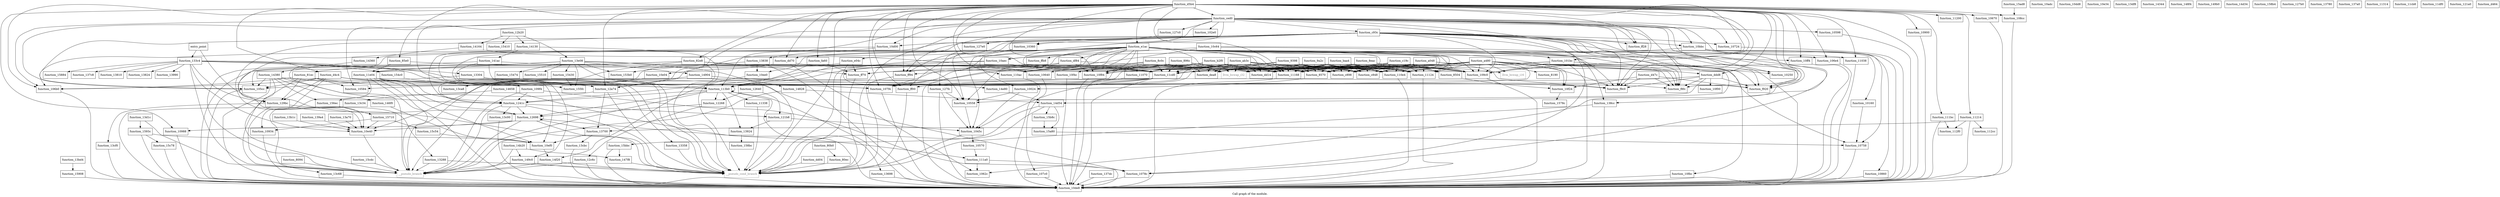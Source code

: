 digraph "Call graph of the module." {
  label="Call graph of the module.";
  node [shape=record];

  Node_function_ffb8 [label="{function_ffb8}"];
  Node_function_10024 [label="{function_10024}"];
  Node_function_10adc [label="{function_10adc}"];
  Node_function_10160 [label="{function_10160}"];
  Node_function_101bc [label="{function_101bc}"];
  Node_function_107c0 [label="{function_107c0}"];
  Node_function_10ff4 [label="{function_10ff4}"];
  Node_function_107f4 [label="{function_107f4}"];
  Node_function_10aec [label="{function_10aec}"];
  Node_function_ddd8 [label="{function_ddd8}"];
  Node_function_10250 [label="{function_10250}"];
  Node_function_dea8 [label="{function_dea8}"];
  Node_function_fa60 [label="{function_fa60}"];
  Node_function_10bbc [label="{function_10bbc}"];
  Node_function_106e4 [label="{function_106e4}"];
  Node_function_102e0 [label="{function_102e0}"];
  Node_function_10360 [label="{function_10360}"];
  Node_function_10c64 [label="{function_10c64}"];
  Node_function_1045c [label="{function_1045c}"];
  Node_function_10558 [label="{function_10558}"];
  Node_function_10570 [label="{function_10570}"];
  Node_function_10d00 [label="{function_10d00}"];
  Node_function_dd70 [label="{function_dd70}"];
  Node_function_11168 [label="{function_11168}"];
  Node_function_109f4 [label="{function_109f4}"];
  Node_function_10584 [label="{function_10584}"];
  Node_function_10598 [label="{function_10598}"];
  Node_function_10dd8 [label="{function_10dd8}"];
  Node_function_11038 [label="{function_11038}"];
  Node_function_10860 [label="{function_10860}"];
  Node_function_108cc [label="{function_108cc}"];
  Node_function_df84 [label="{function_df84}"];
  Node_function_e04c [label="{function_e04c}"];
  Node_function_ff00 [label="{function_ff00}"];
  Node_function_10de8 [label="{function_10de8}"];
  Node_function_10e04 [label="{function_10e04}"];
  Node_function_10e34 [label="{function_10e34}"];
  Node_function_105cc [label="{function_105cc}"];
  Node_function_1062c [label="{function_1062c}"];
  Node_function_10e40 [label="{function_10e40}"];
  Node_function_11070 [label="{function_11070}"];
  Node_function_10900 [label="{function_10900}"];
  Node_function_10934 [label="{function_10934}"];
  Node_function_110ac [label="{function_110ac}"];
  Node_function_10988 [label="{function_10988}"];
  Node_function_ff28 [label="{function_ff28}"];
  Node_function_10ee0 [label="{function_10ee0}"];
  Node_function_10724 [label="{function_10724}"];
  Node_function_10ef0 [label="{function_10ef0}"];
  Node_function_10640 [label="{function_10640}"];
  Node_function_10f00 [label="{function_10f00}"];
  Node_function_10f24 [label="{function_10f24}"];
  Node_function_110e4 [label="{function_110e4}"];
  Node_function_109c0 [label="{function_109c0}"];
  Node_function_e1ac [label="{function_e1ac}"];
  Node_function_10670 [label="{function_10670}"];
  Node_function_f8fc [label="{function_f8fc}"];
  Node_function_11124 [label="{function_11124}"];
  Node_function_ff70 [label="{function_ff70}"];
  Node_function_10758 [label="{function_10758}"];
  Node_function_10f4c [label="{function_10f4c}"];
  Node_function_106b0 [label="{function_106b0}"];
  Node_function_10f84 [label="{function_10f84}"];
  Node_function_f920 [label="{function_f920}"];
  Node_function_f9c0 [label="{function_f9c0}"];
  Node_function_ff94 [label="{function_ff94}"];
  Node_function_10fbc [label="{function_10fbc}"];
  Node_function_13df8 [label="{function_13df8}"];
  Node_function_13e08 [label="{function_13e08}"];
  Node_function_14130 [label="{function_14130}"];
  Node_function_14164 [label="{function_14164}"];
  Node_function_141ac [label="{function_141ac}"];
  Node_function_14344 [label="{function_14344}"];
  Node_function_14360 [label="{function_14360}"];
  Node_function_14380 [label="{function_14380}"];
  Node_function_14658 [label="{function_14658}"];
  Node_function_146f0 [label="{function_146f0}"];
  Node_function_147f8 [label="{function_147f8}"];
  Node_function_14828 [label="{function_14828}"];
  Node_function_148f4 [label="{function_148f4}"];
  Node_function_14904 [label="{function_14904}"];
  Node_function_149b0 [label="{function_149b0}"];
  Node_function_149c0 [label="{function_149c0}"];
  Node_function_14b20 [label="{function_14b20}"];
  Node_function_14d34 [label="{function_14d34}"];
  Node_function_14d54 [label="{function_14d54}"];
  Node_function_14e80 [label="{function_14e80}"];
  Node_function_14f20 [label="{function_14f20}"];
  Node_function_153b0 [label="{function_153b0}"];
  Node_function_15410 [label="{function_15410}"];
  Node_function_15430 [label="{function_15430}"];
  Node_function_15474 [label="{function_15474}"];
  Node_function_154c0 [label="{function_154c0}"];
  Node_function_15510 [label="{function_15510}"];
  Node_function_155fc [label="{function_155fc}"];
  Node_function_156ec [label="{function_156ec}"];
  Node_function_15710 [label="{function_15710}"];
  Node_function_1578c [label="{function_1578c}"];
  Node_function_15884 [label="{function_15884}"];
  Node_function_158b4 [label="{function_158b4}"];
  Node_function_158bc [label="{function_158bc}"];
  Node_function_15908 [label="{function_15908}"];
  Node_function_1593c [label="{function_1593c}"];
  Node_function_15a80 [label="{function_15a80}"];
  Node_function_15ad8 [label="{function_15ad8}"];
  Node_function_15b8c [label="{function_15b8c}"];
  Node_function_15bbc [label="{function_15bbc}"];
  Node_function_15c54 [label="{function_15c54}"];
  Node_function_15c78 [label="{function_15c78}"];
  Node_function_15cdc [label="{function_15cdc}"];
  Node_llvm_bswap_i32 [color="gray50", fontcolor="gray50", label="{llvm_bswap_i32}"];
  Node_llvm_bswap_i16 [color="gray50", fontcolor="gray50", label="{llvm_bswap_i16}"];
  Node_function_127b0 [label="{function_127b0}"];
  Node_function_127c0 [label="{function_127c0}"];
  Node_function_127e0 [label="{function_127e0}"];
  Node_function_127fc [label="{function_127fc}"];
  Node_function_129bc [label="{function_129bc}"];
  Node_function_12a74 [label="{function_12a74}"];
  Node_function_12b20 [label="{function_12b20}"];
  Node_function_12c6c [label="{function_12c6c}"];
  Node_function_13288 [label="{function_13288}"];
  Node_function_13358 [label="{function_13358}"];
  Node_function_133c4 [label="{function_133c4}"];
  Node_function_13698 [label="{function_13698}"];
  Node_function_13700 [label="{function_13700}"];
  Node_function_13780 [label="{function_13780}"];
  Node_function_137a0 [label="{function_137a0}"];
  Node_function_137c8 [label="{function_137c8}"];
  Node_function_137dc [label="{function_137dc}"];
  Node_function_13810 [label="{function_13810}"];
  Node_function_13824 [label="{function_13824}"];
  Node_function_13838 [label="{function_13838}"];
  Node_function_138cc [label="{function_138cc}"];
  Node_function_13924 [label="{function_13924}"];
  Node_function_13990 [label="{function_13990}"];
  Node_function_139a4 [label="{function_139a4}"];
  Node_function_13a70 [label="{function_13a70}"];
  Node_function_13b1c [label="{function_13b1c}"];
  Node_function_13bd4 [label="{function_13bd4}"];
  Node_function_13c00 [label="{function_13c00}"];
  Node_function_13c34 [label="{function_13c34}"];
  Node_function_13c68 [label="{function_13c68}"];
  Node_function_13ca8 [label="{function_13ca8}"];
  Node_function_13cbc [label="{function_13cbc}"];
  Node_function_13cf0 [label="{function_13cf0}"];
  Node_function_13d1c [label="{function_13d1c}"];
  Node_function_111a0 [label="{function_111a0}"];
  Node_function_13304 [label="{function_13304}"];
  Node_function_111bc [label="{function_111bc}"];
  Node_function_11200 [label="{function_11200}"];
  Node_function_11214 [label="{function_11214}"];
  Node_function_112cc [label="{function_112cc}"];
  Node_function_112f0 [label="{function_112f0}"];
  Node_function_11314 [label="{function_11314}"];
  Node_function_11338 [label="{function_11338}"];
  Node_function_113b0 [label="{function_113b0}"];
  Node_function_11cb8 [label="{function_11cb8}"];
  Node_function_11cd0 [label="{function_11cd0}"];
  Node_function_11df0 [label="{function_11df0}"];
  Node_function_11e04 [label="{function_11e04}"];
  Node_function_121a0 [label="{function_121a0}"];
  Node_function_121b8 [label="{function_121b8}"];
  Node_function_12268 [label="{function_12268}"];
  Node_function_1241c [label="{function_1241c}"];
  Node_function_12640 [label="{function_12640}"];
  Node_function_12698 [label="{function_12698}"];
  Node_function_1078c [label="{function_1078c}"];
  Node___pseudo_branch [color="gray50", fontcolor="gray50", label="{__pseudo_branch}"];
  Node___pseudo_cond_branch [color="gray50", fontcolor="gray50", label="{__pseudo_cond_branch}"];
  Node_function_8094 [label="{function_8094}"];
  Node_function_80b0 [label="{function_80b0}"];
  Node_function_80ec [label="{function_80ec}"];
  Node_entry_point [label="{entry_point}"];
  Node_function_8190 [label="{function_8190}"];
  Node_function_81ec [label="{function_81ec}"];
  Node_function_82e8 [label="{function_82e8}"];
  Node_function_8504 [label="{function_8504}"];
  Node_function_8570 [label="{function_8570}"];
  Node_function_85e0 [label="{function_85e0}"];
  Node_function_896c [label="{function_896c}"];
  Node_function_8c0c [label="{function_8c0c}"];
  Node_function_8eac [label="{function_8eac}"];
  Node_function_9398 [label="{function_9398}"];
  Node_function_9a2c [label="{function_9a2c}"];
  Node_function_a048 [label="{function_a048}"];
  Node_function_a480 [label="{function_a480}"];
  Node_function_ab3c [label="{function_ab3c}"];
  Node_function_b2f0 [label="{function_b2f0}"];
  Node_function_baa4 [label="{function_baa4}"];
  Node_function_c19c [label="{function_c19c}"];
  Node_function_c848 [label="{function_c848}"];
  Node_function_c898 [label="{function_c898}"];
  Node_function_c93c [label="{function_c93c}"];
  Node_function_ced0 [label="{function_ced0}"];
  Node_function_d464 [label="{function_d464}"];
  Node_function_d47c [label="{function_d47c}"];
  Node_function_d4c4 [label="{function_d4c4}"];
  Node_function_d5b4 [label="{function_d5b4}"];
  Node_function_dd04 [label="{function_dd04}"];
  Node_function_dd14 [label="{function_dd14}"];
  Node_function_10024 -> Node_function_1045c;
  Node_function_10024 -> Node_function_10558;
  Node_function_10160 -> Node_function_10758;
  Node_function_101bc -> Node_function_11168;
  Node_function_101bc -> Node_function_10de8;
  Node_function_101bc -> Node_function_109c0;
  Node_function_101bc -> Node_function_10f84;
  Node_function_101bc -> Node_function_10fbc;
  Node_function_107c0 -> Node_function_10de8;
  Node_function_10ff4 -> Node_function_10de8;
  Node_function_107f4 -> Node_function_10de8;
  Node_function_10aec -> Node_function_113b0;
  Node_function_10aec -> Node_function_11cd0;
  Node_function_10aec -> Node_function_1241c;
  Node_function_ddd8 -> Node_function_10558;
  Node_function_ddd8 -> Node_function_ff00;
  Node_function_ddd8 -> Node_function_10f00;
  Node_function_ddd8 -> Node_function_f8fc;
  Node_function_ddd8 -> Node_function_f920;
  Node_function_ddd8 -> Node_function_f9c0;
  Node_function_fa60 -> Node_function_ff70;
  Node_function_fa60 -> Node_function_113b0;
  Node_function_10bbc -> Node_function_10aec;
  Node_function_10bbc -> Node_function_10860;
  Node_function_10bbc -> Node_function_10de8;
  Node_function_10bbc -> Node_function_138cc;
  Node_function_106e4 -> Node_function_10de8;
  Node_function_10360 -> Node_function_1045c;
  Node_function_10360 -> Node_function_10558;
  Node_function_10c64 -> Node_function_107f4;
  Node_function_10c64 -> Node_function_10aec;
  Node_function_10c64 -> Node_function_10de8;
  Node_function_10c64 -> Node_function_138cc;
  Node_function_1045c -> Node_function_10570;
  Node_function_1045c -> Node___pseudo_cond_branch;
  Node_function_10558 -> Node_function_1045c;
  Node_function_10570 -> Node_function_111a0;
  Node_function_10d00 -> Node_function_13838;
  Node_function_10d00 -> Node___pseudo_branch;
  Node_function_dd70 -> Node_function_10584;
  Node_function_dd70 -> Node_function_10e04;
  Node_function_dd70 -> Node_function_1062c;
  Node_function_dd70 -> Node_function_10640;
  Node_function_11168 -> Node_function_10de8;
  Node_function_109f4 -> Node_function_10de8;
  Node_function_109f4 -> Node_function_1241c;
  Node_function_109f4 -> Node___pseudo_branch;
  Node_function_10598 -> Node_function_10de8;
  Node_function_11038 -> Node_function_10de8;
  Node_function_10860 -> Node_function_10de8;
  Node_function_108cc -> Node_function_10de8;
  Node_function_df84 -> Node_function_107f4;
  Node_function_df84 -> Node_function_11168;
  Node_function_df84 -> Node_function_10f84;
  Node_function_df84 -> Node_function_ff94;
  Node_function_df84 -> Node___pseudo_cond_branch;
  Node_function_e04c -> Node_function_ff00;
  Node_function_e04c -> Node_function_ff70;
  Node_function_e04c -> Node_function_113b0;
  Node_function_e04c -> Node_function_11e04;
  Node_function_ff00 -> Node___pseudo_cond_branch;
  Node_function_10e04 -> Node_function_13ca8;
  Node_function_105cc -> Node_function_10de8;
  Node_function_10e40 -> Node___pseudo_branch;
  Node_function_11070 -> Node_function_10de8;
  Node_function_10900 -> Node_function_10de8;
  Node_function_10934 -> Node_function_10de8;
  Node_function_110ac -> Node_function_10de8;
  Node_function_10988 -> Node_function_10de8;
  Node_function_10ee0 -> Node_function_14f20;
  Node_function_10724 -> Node_function_10de8;
  Node_function_10ef0 -> Node_function_14f20;
  Node_function_10640 -> Node_function_107c0;
  Node_function_10f24 -> Node_function_1578c;
  Node_function_110e4 -> Node_function_10de8;
  Node_function_109c0 -> Node_function_10de8;
  Node_function_e1ac -> Node_function_ffb8;
  Node_function_e1ac -> Node_function_101bc;
  Node_function_e1ac -> Node_function_10ff4;
  Node_function_e1ac -> Node_function_107f4;
  Node_function_e1ac -> Node_function_106e4;
  Node_function_e1ac -> Node_function_10558;
  Node_function_e1ac -> Node_function_dd70;
  Node_function_e1ac -> Node_function_11168;
  Node_function_e1ac -> Node_function_11038;
  Node_function_e1ac -> Node_function_df84;
  Node_function_e1ac -> Node_function_e04c;
  Node_function_e1ac -> Node_function_10de8;
  Node_function_e1ac -> Node_function_11070;
  Node_function_e1ac -> Node_function_110ac;
  Node_function_e1ac -> Node_function_10ee0;
  Node_function_e1ac -> Node_function_10ef0;
  Node_function_e1ac -> Node_function_10640;
  Node_function_e1ac -> Node_function_10f24;
  Node_function_e1ac -> Node_function_110e4;
  Node_function_e1ac -> Node_function_109c0;
  Node_function_e1ac -> Node_function_f8fc;
  Node_function_e1ac -> Node_function_11124;
  Node_function_e1ac -> Node_function_106b0;
  Node_function_e1ac -> Node_function_10f84;
  Node_function_e1ac -> Node_function_f920;
  Node_function_e1ac -> Node_function_f9c0;
  Node_function_e1ac -> Node_llvm_bswap_i32;
  Node_function_e1ac -> Node_function_129bc;
  Node_function_e1ac -> Node_function_11cd0;
  Node_function_e1ac -> Node___pseudo_cond_branch;
  Node_function_e1ac -> Node_function_c848;
  Node_function_e1ac -> Node_function_c898;
  Node_function_e1ac -> Node_function_dd14;
  Node_function_10670 -> Node_function_10de8;
  Node_function_11124 -> Node_function_10de8;
  Node_function_ff70 -> Node___pseudo_cond_branch;
  Node_function_10758 -> Node_function_10de8;
  Node_function_10f4c -> Node_function_10de8;
  Node_function_106b0 -> Node_function_10de8;
  Node_function_10f84 -> Node_function_10de8;
  Node_function_ff94 -> Node___pseudo_cond_branch;
  Node_function_10fbc -> Node_function_10de8;
  Node_function_13e08 -> Node_function_10e40;
  Node_function_13e08 -> Node_function_14828;
  Node_function_13e08 -> Node_function_14904;
  Node_function_13e08 -> Node_function_14d54;
  Node_function_13e08 -> Node_function_153b0;
  Node_function_13e08 -> Node_function_15430;
  Node_function_13e08 -> Node_function_15474;
  Node_function_13e08 -> Node_function_15510;
  Node_function_13e08 -> Node_function_155fc;
  Node_function_13e08 -> Node_function_113b0;
  Node_function_13e08 -> Node_function_11e04;
  Node_function_14130 -> Node_function_141ac;
  Node_function_14130 -> Node_function_1241c;
  Node_function_14130 -> Node___pseudo_cond_branch;
  Node_function_14164 -> Node_function_14360;
  Node_function_14164 -> Node_function_11cd0;
  Node_function_141ac -> Node_function_109c0;
  Node_function_141ac -> Node_function_149c0;
  Node_function_141ac -> Node___pseudo_branch;
  Node_function_141ac -> Node___pseudo_cond_branch;
  Node_function_14360 -> Node_function_14380;
  Node_function_14380 -> Node_function_107f4;
  Node_function_14380 -> Node_function_10de8;
  Node_function_14380 -> Node_function_105cc;
  Node_function_14380 -> Node_function_146f0;
  Node_function_14380 -> Node_function_156ec;
  Node_function_14380 -> Node_function_113b0;
  Node_function_14380 -> Node_function_1241c;
  Node_function_14380 -> Node___pseudo_branch;
  Node_function_14658 -> Node_function_10de8;
  Node_function_14658 -> Node_function_156ec;
  Node_function_146f0 -> Node_function_10ef0;
  Node_function_147f8 -> Node___pseudo_cond_branch;
  Node_function_14828 -> Node_function_14d54;
  Node_function_14828 -> Node___pseudo_branch;
  Node_function_14904 -> Node_function_14e80;
  Node_function_14904 -> Node___pseudo_branch;
  Node_function_14904 -> Node___pseudo_cond_branch;
  Node_function_149c0 -> Node___pseudo_branch;
  Node_function_149c0 -> Node___pseudo_cond_branch;
  Node_function_14b20 -> Node_function_147f8;
  Node_function_14b20 -> Node_function_149c0;
  Node_function_14b20 -> Node___pseudo_branch;
  Node_function_14d54 -> Node_function_15a80;
  Node_function_14d54 -> Node_function_15b8c;
  Node_function_14d54 -> Node_function_15bbc;
  Node_function_14d54 -> Node___pseudo_cond_branch;
  Node_function_14e80 -> Node_function_14d54;
  Node_function_14f20 -> Node___pseudo_branch;
  Node_function_14f20 -> Node___pseudo_cond_branch;
  Node_function_15430 -> Node_function_155fc;
  Node_function_154c0 -> Node_function_155fc;
  Node_function_156ec -> Node_function_15710;
  Node_function_15710 -> Node_function_10e40;
  Node_function_15710 -> Node_function_10934;
  Node_function_15710 -> Node_function_15c54;
  Node_function_15908 -> Node_function_10de8;
  Node_function_1593c -> Node_function_10de8;
  Node_function_1593c -> Node_function_10ef0;
  Node_function_1593c -> Node_function_15c78;
  Node_function_15a80 -> Node_function_10758;
  Node_function_15ad8 -> Node_function_108cc;
  Node_function_15b8c -> Node_function_15a80;
  Node_function_15bbc -> Node_function_10de8;
  Node_function_15bbc -> Node_function_147f8;
  Node_function_15c54 -> Node_function_10ef0;
  Node_function_15c78 -> Node_function_10de8;
  Node_function_15cdc -> Node___pseudo_branch;
  Node_function_127c0 -> Node_function_127e0;
  Node_function_127e0 -> Node_function_127fc;
  Node_function_127fc -> Node_function_1045c;
  Node_function_127fc -> Node_function_10558;
  Node_function_127fc -> Node_function_10de8;
  Node_function_129bc -> Node_function_13288;
  Node_function_129bc -> Node_function_13cf0;
  Node_function_129bc -> Node___pseudo_branch;
  Node_function_129bc -> Node___pseudo_cond_branch;
  Node_function_12a74 -> Node_function_13700;
  Node_function_12a74 -> Node_function_13c34;
  Node_function_12a74 -> Node___pseudo_cond_branch;
  Node_function_12b20 -> Node_function_13e08;
  Node_function_12b20 -> Node_function_14130;
  Node_function_12b20 -> Node_function_14164;
  Node_function_12b20 -> Node_function_15410;
  Node_function_12c6c -> Node_function_10de8;
  Node_function_12c6c -> Node___pseudo_branch;
  Node_function_13288 -> Node___pseudo_branch;
  Node_function_13288 -> Node___pseudo_cond_branch;
  Node_function_13358 -> Node___pseudo_cond_branch;
  Node_function_133c4 -> Node_function_10e40;
  Node_function_133c4 -> Node_function_154c0;
  Node_function_133c4 -> Node_function_15884;
  Node_function_133c4 -> Node_function_129bc;
  Node_function_133c4 -> Node_function_13358;
  Node_function_133c4 -> Node_function_137c8;
  Node_function_133c4 -> Node_function_13810;
  Node_function_133c4 -> Node_function_13824;
  Node_function_133c4 -> Node_function_13990;
  Node_function_133c4 -> Node_function_13304;
  Node_function_133c4 -> Node___pseudo_branch;
  Node_function_133c4 -> Node___pseudo_cond_branch;
  Node_function_13698 -> Node_function_10de8;
  Node_function_13700 -> Node_function_10ef0;
  Node_function_13700 -> Node_function_13cbc;
  Node_function_137dc -> Node_function_10de8;
  Node_function_13838 -> Node_function_10de8;
  Node_function_13838 -> Node_function_10ee0;
  Node_function_13838 -> Node_function_153b0;
  Node_function_138cc -> Node_function_10de8;
  Node_function_138cc -> Node___pseudo_cond_branch;
  Node_function_13924 -> Node_function_158bc;
  Node_function_139a4 -> Node_function_10e40;
  Node_function_13a70 -> Node_function_10e40;
  Node_function_13b1c -> Node_function_10e40;
  Node_function_13bd4 -> Node_function_15908;
  Node_function_13c00 -> Node_function_10de8;
  Node_function_13c34 -> Node_function_10de8;
  Node_function_13c68 -> Node_function_10de8;
  Node_function_13cbc -> Node_function_10de8;
  Node_function_13cf0 -> Node_function_10de8;
  Node_function_13d1c -> Node_function_1593c;
  Node_function_13d1c -> Node___pseudo_branch;
  Node_function_111a0 -> Node_function_1062c;
  Node_function_111a0 -> Node_function_1078c;
  Node_function_13304 -> Node_function_107f4;
  Node_function_13304 -> Node_function_105cc;
  Node_function_13304 -> Node___pseudo_cond_branch;
  Node_function_111bc -> Node_function_10de8;
  Node_function_111bc -> Node_function_112f0;
  Node_function_11214 -> Node_function_10de8;
  Node_function_11214 -> Node_function_13700;
  Node_function_11214 -> Node_function_112cc;
  Node_function_11214 -> Node_function_112f0;
  Node_function_11338 -> Node___pseudo_cond_branch;
  Node_function_113b0 -> Node_function_10de8;
  Node_function_113b0 -> Node_function_13698;
  Node_function_113b0 -> Node_function_13924;
  Node_function_113b0 -> Node_function_11338;
  Node_function_113b0 -> Node_function_113b0;
  Node_function_113b0 -> Node_function_12268;
  Node_function_113b0 -> Node_function_1241c;
  Node_function_113b0 -> Node_function_12698;
  Node_function_113b0 -> Node___pseudo_branch;
  Node_function_11cd0 -> Node_function_1045c;
  Node_function_11cd0 -> Node_function_10de8;
  Node_function_11cd0 -> Node_function_10e40;
  Node_function_11cd0 -> Node_function_113b0;
  Node_function_11cd0 -> Node___pseudo_branch;
  Node_function_11e04 -> Node_function_10de8;
  Node_function_11e04 -> Node_function_10ef0;
  Node_function_11e04 -> Node_function_13c68;
  Node_function_11e04 -> Node_function_113b0;
  Node_function_11e04 -> Node_function_1241c;
  Node_function_11e04 -> Node_function_12698;
  Node_function_11e04 -> Node___pseudo_branch;
  Node_function_121b8 -> Node_function_1045c;
  Node_function_121b8 -> Node_function_13924;
  Node_function_12268 -> Node_function_12c6c;
  Node_function_12268 -> Node_function_12698;
  Node_function_1241c -> Node_function_13c00;
  Node_function_1241c -> Node_function_121b8;
  Node_function_1241c -> Node_function_12698;
  Node_function_1241c -> Node___pseudo_branch;
  Node_function_1241c -> Node___pseudo_cond_branch;
  Node_function_12640 -> Node_function_121b8;
  Node_function_12640 -> Node_function_12268;
  Node_function_12698 -> Node_function_10e40;
  Node_function_12698 -> Node_function_10988;
  Node_function_12698 -> Node_function_13700;
  Node_function_12698 -> Node_function_111a0;
  Node_function_12698 -> Node_function_12698;
  Node_function_12698 -> Node___pseudo_branch;
  Node_function_12698 -> Node___pseudo_cond_branch;
  Node_function_1078c -> Node_function_10de8;
  Node_function_8094 -> Node___pseudo_branch;
  Node_function_80b0 -> Node_function_80ec;
  Node_function_80ec -> Node___pseudo_cond_branch;
  Node_entry_point -> Node_function_133c4;
  Node_entry_point -> Node_function_12698;
  Node_function_81ec -> Node_function_10584;
  Node_function_81ec -> Node_function_106b0;
  Node_function_81ec -> Node_function_129bc;
  Node_function_81ec -> Node_function_12a74;
  Node_function_81ec -> Node_function_1078c;
  Node_function_81ec -> Node___pseudo_branch;
  Node_function_82e8 -> Node_function_10de8;
  Node_function_82e8 -> Node_function_ff70;
  Node_function_82e8 -> Node_function_11cd0;
  Node_function_82e8 -> Node_function_1241c;
  Node_function_82e8 -> Node___pseudo_cond_branch;
  Node_function_82e8 -> Node_function_81ec;
  Node_function_8504 -> Node_function_10f24;
  Node_function_8570 -> Node_function_10024;
  Node_function_85e0 -> Node_function_11cd0;
  Node_function_85e0 -> Node_function_11e04;
  Node_function_896c -> Node_function_dea8;
  Node_function_896c -> Node_function_11168;
  Node_function_896c -> Node_function_110ac;
  Node_function_896c -> Node_function_10f4c;
  Node_function_896c -> Node_function_10f84;
  Node_function_896c -> Node_llvm_bswap_i32;
  Node_function_896c -> Node_function_11cd0;
  Node_function_896c -> Node_function_8570;
  Node_function_896c -> Node_function_dd14;
  Node_function_8c0c -> Node_function_dea8;
  Node_function_8c0c -> Node_function_11168;
  Node_function_8c0c -> Node_function_110ac;
  Node_function_8c0c -> Node_function_10f4c;
  Node_function_8c0c -> Node_function_10f84;
  Node_function_8c0c -> Node_llvm_bswap_i32;
  Node_function_8c0c -> Node_function_11cd0;
  Node_function_8c0c -> Node_function_8570;
  Node_function_8c0c -> Node_function_dd14;
  Node_function_8eac -> Node_function_dea8;
  Node_function_8eac -> Node_function_11168;
  Node_function_8eac -> Node_function_110e4;
  Node_function_8eac -> Node_function_109c0;
  Node_function_8eac -> Node_function_11124;
  Node_function_8eac -> Node_llvm_bswap_i32;
  Node_function_8eac -> Node_llvm_bswap_i16;
  Node_function_8eac -> Node_function_11cd0;
  Node_function_8eac -> Node_function_8570;
  Node_function_8eac -> Node_function_c848;
  Node_function_8eac -> Node_function_c898;
  Node_function_8eac -> Node_function_dd14;
  Node_function_9398 -> Node_function_dea8;
  Node_function_9398 -> Node_function_11168;
  Node_function_9398 -> Node_function_110e4;
  Node_function_9398 -> Node_function_109c0;
  Node_function_9398 -> Node_function_11124;
  Node_function_9398 -> Node_function_ff70;
  Node_function_9398 -> Node_llvm_bswap_i32;
  Node_function_9398 -> Node_function_11cd0;
  Node_function_9398 -> Node_function_8570;
  Node_function_9398 -> Node_function_c848;
  Node_function_9398 -> Node_function_c898;
  Node_function_9398 -> Node_function_dd14;
  Node_function_9a2c -> Node_function_dea8;
  Node_function_9a2c -> Node_function_11168;
  Node_function_9a2c -> Node_function_110e4;
  Node_function_9a2c -> Node_function_109c0;
  Node_function_9a2c -> Node_function_11124;
  Node_function_9a2c -> Node_llvm_bswap_i32;
  Node_function_9a2c -> Node_function_11cd0;
  Node_function_9a2c -> Node_function_8570;
  Node_function_9a2c -> Node_function_c848;
  Node_function_9a2c -> Node_function_c898;
  Node_function_9a2c -> Node_function_dd14;
  Node_function_a048 -> Node_function_11168;
  Node_function_a048 -> Node_function_110e4;
  Node_function_a048 -> Node_function_109c0;
  Node_function_a048 -> Node_function_f8fc;
  Node_function_a048 -> Node_function_11124;
  Node_function_a048 -> Node_function_ff70;
  Node_function_a048 -> Node_function_f9c0;
  Node_function_a048 -> Node_llvm_bswap_i32;
  Node_function_a048 -> Node_function_11cd0;
  Node_function_a048 -> Node_function_8570;
  Node_function_a048 -> Node_function_c848;
  Node_function_a048 -> Node_function_c898;
  Node_function_a048 -> Node_function_dd14;
  Node_function_a480 -> Node_function_ddd8;
  Node_function_a480 -> Node_function_10250;
  Node_function_a480 -> Node_function_11168;
  Node_function_a480 -> Node_function_ff00;
  Node_function_a480 -> Node_function_105cc;
  Node_function_a480 -> Node_function_10f24;
  Node_function_a480 -> Node_function_110e4;
  Node_function_a480 -> Node_function_109c0;
  Node_function_a480 -> Node_function_f8fc;
  Node_function_a480 -> Node_function_11124;
  Node_function_a480 -> Node_function_ff70;
  Node_function_a480 -> Node_function_10758;
  Node_function_a480 -> Node_function_f920;
  Node_function_a480 -> Node_function_f9c0;
  Node_function_a480 -> Node_llvm_bswap_i16;
  Node_function_a480 -> Node_function_11cd0;
  Node_function_a480 -> Node_function_8190;
  Node_function_a480 -> Node_function_8570;
  Node_function_a480 -> Node_function_c848;
  Node_function_a480 -> Node_function_c898;
  Node_function_a480 -> Node_function_dd14;
  Node_function_ab3c -> Node_function_107f4;
  Node_function_ab3c -> Node_function_dea8;
  Node_function_ab3c -> Node_function_11168;
  Node_function_ab3c -> Node_function_11070;
  Node_function_ab3c -> Node_function_10640;
  Node_function_ab3c -> Node_function_110e4;
  Node_function_ab3c -> Node_function_109c0;
  Node_function_ab3c -> Node_function_11124;
  Node_function_ab3c -> Node_function_10f84;
  Node_function_ab3c -> Node_llvm_bswap_i32;
  Node_function_ab3c -> Node_function_113b0;
  Node_function_ab3c -> Node_function_11cd0;
  Node_function_ab3c -> Node_function_8570;
  Node_function_ab3c -> Node_function_c848;
  Node_function_ab3c -> Node_function_c898;
  Node_function_ab3c -> Node_function_dd14;
  Node_function_b2f0 -> Node_function_107f4;
  Node_function_b2f0 -> Node_function_dea8;
  Node_function_b2f0 -> Node_function_11168;
  Node_function_b2f0 -> Node_function_11070;
  Node_function_b2f0 -> Node_function_10640;
  Node_function_b2f0 -> Node_function_110e4;
  Node_function_b2f0 -> Node_function_109c0;
  Node_function_b2f0 -> Node_function_11124;
  Node_function_b2f0 -> Node_function_10f84;
  Node_function_b2f0 -> Node_llvm_bswap_i32;
  Node_function_b2f0 -> Node_function_113b0;
  Node_function_b2f0 -> Node_function_11cd0;
  Node_function_b2f0 -> Node_function_8570;
  Node_function_b2f0 -> Node_function_c848;
  Node_function_b2f0 -> Node_function_c898;
  Node_function_b2f0 -> Node_function_dd14;
  Node_function_baa4 -> Node_function_dea8;
  Node_function_baa4 -> Node_function_11168;
  Node_function_baa4 -> Node_function_110e4;
  Node_function_baa4 -> Node_function_109c0;
  Node_function_baa4 -> Node_function_11124;
  Node_function_baa4 -> Node_llvm_bswap_i32;
  Node_function_baa4 -> Node_function_11cd0;
  Node_function_baa4 -> Node_function_8504;
  Node_function_baa4 -> Node_function_8570;
  Node_function_baa4 -> Node_function_c848;
  Node_function_baa4 -> Node_function_c898;
  Node_function_baa4 -> Node_function_dd14;
  Node_function_c19c -> Node_function_11168;
  Node_function_c19c -> Node_function_110e4;
  Node_function_c19c -> Node_function_109c0;
  Node_function_c19c -> Node_function_11124;
  Node_function_c19c -> Node_llvm_bswap_i32;
  Node_function_c19c -> Node_function_11cd0;
  Node_function_c19c -> Node_function_8504;
  Node_function_c19c -> Node_function_8570;
  Node_function_c19c -> Node_function_c848;
  Node_function_c19c -> Node_function_c898;
  Node_function_c19c -> Node_function_dd14;
  Node_function_c93c -> Node_function_10024;
  Node_function_c93c -> Node_function_10160;
  Node_function_c93c -> Node_function_10250;
  Node_function_c93c -> Node_function_10bbc;
  Node_function_c93c -> Node_function_10360;
  Node_function_c93c -> Node_function_10d00;
  Node_function_c93c -> Node_function_109f4;
  Node_function_c93c -> Node_function_ff00;
  Node_function_c93c -> Node_function_105cc;
  Node_function_c93c -> Node_function_10e40;
  Node_function_c93c -> Node_function_ff28;
  Node_function_c93c -> Node_function_10724;
  Node_function_c93c -> Node_function_109c0;
  Node_function_c93c -> Node_function_f8fc;
  Node_function_c93c -> Node_function_f920;
  Node_function_c93c -> Node_function_f9c0;
  Node_function_c93c -> Node_function_ff94;
  Node_function_c93c -> Node_function_12a74;
  Node_function_c93c -> Node_function_1078c;
  Node_function_ced0 -> Node_function_10250;
  Node_function_ced0 -> Node_function_10bbc;
  Node_function_ced0 -> Node_function_102e0;
  Node_function_ced0 -> Node_function_10360;
  Node_function_ced0 -> Node_function_10d00;
  Node_function_ced0 -> Node_function_109f4;
  Node_function_ced0 -> Node_function_10584;
  Node_function_ced0 -> Node_function_10598;
  Node_function_ced0 -> Node_function_105cc;
  Node_function_ced0 -> Node_function_1062c;
  Node_function_ced0 -> Node_function_ff28;
  Node_function_ced0 -> Node_function_10724;
  Node_function_ced0 -> Node_function_10640;
  Node_function_ced0 -> Node_function_109c0;
  Node_function_ced0 -> Node_function_f8fc;
  Node_function_ced0 -> Node_function_10758;
  Node_function_ced0 -> Node_function_106b0;
  Node_function_ced0 -> Node_function_f920;
  Node_function_ced0 -> Node_function_f9c0;
  Node_function_ced0 -> Node_function_ff94;
  Node_function_ced0 -> Node_function_127c0;
  Node_function_ced0 -> Node_function_12a74;
  Node_function_ced0 -> Node_function_113b0;
  Node_function_ced0 -> Node_function_1078c;
  Node_function_ced0 -> Node___pseudo_cond_branch;
  Node_function_ced0 -> Node_function_c93c;
  Node_function_d47c -> Node_function_10f24;
  Node_function_d47c -> Node_function_f8fc;
  Node_function_d47c -> Node_function_f920;
  Node_function_d47c -> Node_function_f9c0;
  Node_function_d4c4 -> Node_function_105cc;
  Node_function_d4c4 -> Node_function_10934;
  Node_function_d4c4 -> Node_function_f8fc;
  Node_function_d4c4 -> Node_function_106b0;
  Node_function_d4c4 -> Node_function_f920;
  Node_function_d4c4 -> Node_function_f9c0;
  Node_function_d4c4 -> Node_function_129bc;
  Node_function_d4c4 -> Node_function_12a74;
  Node_function_d5b4 -> Node_function_101bc;
  Node_function_d5b4 -> Node_function_10ff4;
  Node_function_d5b4 -> Node_function_107f4;
  Node_function_d5b4 -> Node_function_ddd8;
  Node_function_d5b4 -> Node_function_fa60;
  Node_function_d5b4 -> Node_function_106e4;
  Node_function_d5b4 -> Node_function_10558;
  Node_function_d5b4 -> Node_function_dd70;
  Node_function_d5b4 -> Node_function_11168;
  Node_function_d5b4 -> Node_function_11038;
  Node_function_d5b4 -> Node_function_108cc;
  Node_function_d5b4 -> Node_function_ff00;
  Node_function_d5b4 -> Node_function_10de8;
  Node_function_d5b4 -> Node_function_10900;
  Node_function_d5b4 -> Node_function_110ac;
  Node_function_d5b4 -> Node_function_10988;
  Node_function_d5b4 -> Node_function_ff28;
  Node_function_d5b4 -> Node_function_109c0;
  Node_function_d5b4 -> Node_function_e1ac;
  Node_function_d5b4 -> Node_function_10670;
  Node_function_d5b4 -> Node_function_f8fc;
  Node_function_d5b4 -> Node_function_106b0;
  Node_function_d5b4 -> Node_function_10f84;
  Node_function_d5b4 -> Node_function_f920;
  Node_function_d5b4 -> Node_function_f9c0;
  Node_function_d5b4 -> Node_function_ff94;
  Node_function_d5b4 -> Node_function_12a74;
  Node_function_d5b4 -> Node_function_111bc;
  Node_function_d5b4 -> Node_function_11200;
  Node_function_d5b4 -> Node_function_11214;
  Node_function_d5b4 -> Node___pseudo_cond_branch;
  Node_function_d5b4 -> Node_function_82e8;
  Node_function_d5b4 -> Node_function_85e0;
  Node_function_d5b4 -> Node_function_ced0;
  Node_function_d5b4 -> Node_function_d4c4;
  Node_function_d5b4 -> Node_function_dd14;
  Node_function_dd04 -> Node___pseudo_cond_branch;
}
